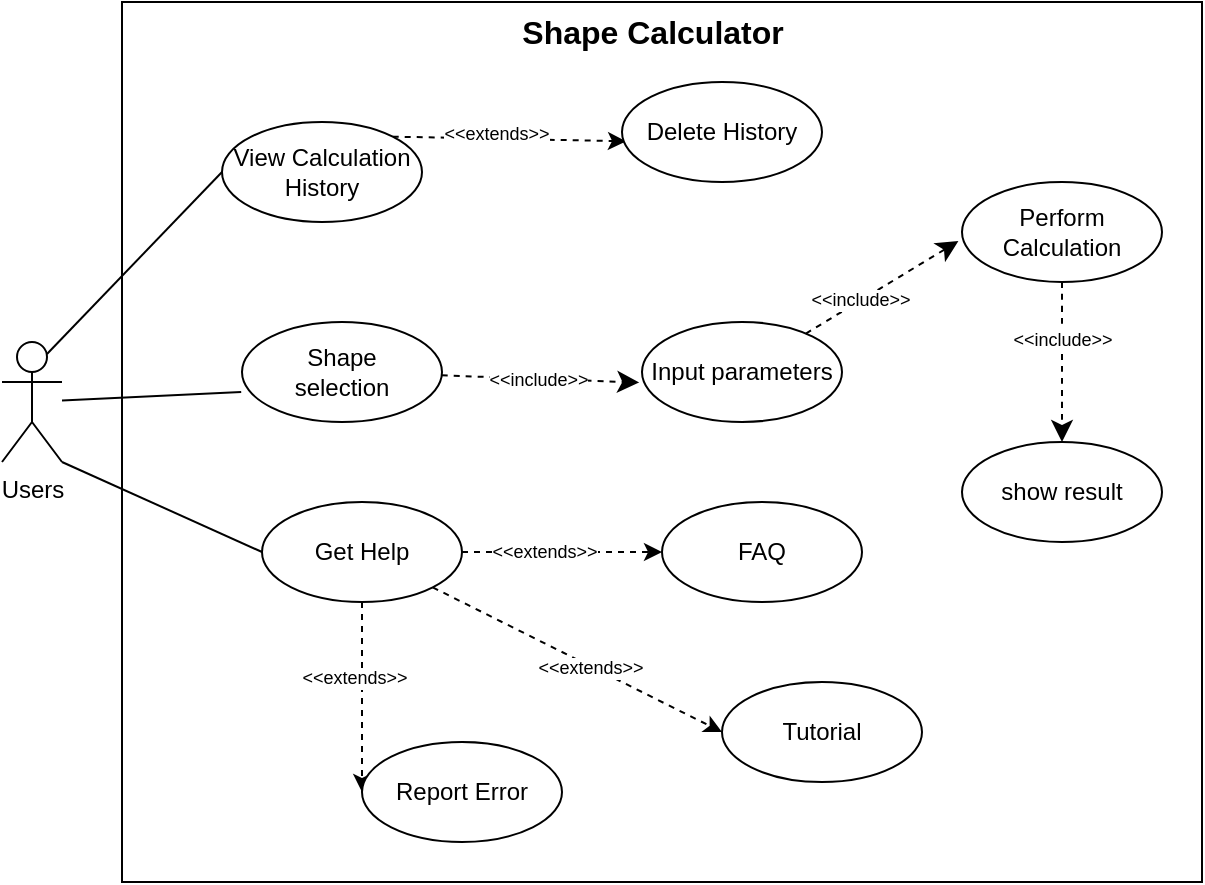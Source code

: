<mxfile version="24.3.1" type="github">
  <diagram name="Page-1" id="t4HRLm75Le_mxX46TRCD">
    <mxGraphModel dx="819" dy="470" grid="1" gridSize="10" guides="1" tooltips="1" connect="1" arrows="1" fold="1" page="1" pageScale="1" pageWidth="850" pageHeight="1100" math="0" shadow="0">
      <root>
        <mxCell id="0" />
        <mxCell id="1" parent="0" />
        <mxCell id="SE2qRpJzuq0Dq6JYVyxK-28" value="" style="rounded=0;whiteSpace=wrap;html=1;fillColor=none;movable=1;resizable=1;rotatable=1;deletable=1;editable=1;locked=0;connectable=1;" parent="1" vertex="1">
          <mxGeometry x="110" y="110" width="540" height="440" as="geometry" />
        </mxCell>
        <mxCell id="yEffb6zgSFN-hBcuX7Nb-13" style="rounded=0;orthogonalLoop=1;jettySize=auto;html=1;exitX=0.75;exitY=0.1;exitDx=0;exitDy=0;exitPerimeter=0;entryX=0;entryY=0.5;entryDx=0;entryDy=0;endArrow=none;endFill=0;" parent="1" source="yEffb6zgSFN-hBcuX7Nb-1" target="yEffb6zgSFN-hBcuX7Nb-4" edge="1">
          <mxGeometry relative="1" as="geometry" />
        </mxCell>
        <mxCell id="yEffb6zgSFN-hBcuX7Nb-14" style="rounded=0;orthogonalLoop=1;jettySize=auto;html=1;exitX=1;exitY=1;exitDx=0;exitDy=0;exitPerimeter=0;entryX=0;entryY=0.5;entryDx=0;entryDy=0;endArrow=none;endFill=0;" parent="1" source="yEffb6zgSFN-hBcuX7Nb-1" target="yEffb6zgSFN-hBcuX7Nb-6" edge="1">
          <mxGeometry relative="1" as="geometry" />
        </mxCell>
        <mxCell id="yEffb6zgSFN-hBcuX7Nb-1" value="Users" style="shape=umlActor;verticalLabelPosition=bottom;verticalAlign=top;html=1;" parent="1" vertex="1">
          <mxGeometry x="50" y="280" width="30" height="60" as="geometry" />
        </mxCell>
        <mxCell id="yEffb6zgSFN-hBcuX7Nb-3" value="Perform Calculation" style="ellipse;whiteSpace=wrap;html=1;" parent="1" vertex="1">
          <mxGeometry x="530" y="200" width="100" height="50" as="geometry" />
        </mxCell>
        <mxCell id="yEffb6zgSFN-hBcuX7Nb-15" style="rounded=0;orthogonalLoop=1;jettySize=auto;html=1;exitX=1;exitY=0;exitDx=0;exitDy=0;dashed=1;entryX=0.02;entryY=0.593;entryDx=0;entryDy=0;entryPerimeter=0;" parent="1" source="yEffb6zgSFN-hBcuX7Nb-4" target="yEffb6zgSFN-hBcuX7Nb-5" edge="1">
          <mxGeometry relative="1" as="geometry">
            <mxPoint x="420" y="140" as="targetPoint" />
          </mxGeometry>
        </mxCell>
        <mxCell id="yEffb6zgSFN-hBcuX7Nb-18" value="&amp;lt;&amp;lt;extends&amp;gt;&amp;gt;" style="edgeLabel;html=1;align=center;verticalAlign=middle;resizable=0;points=[];fontSize=9;" parent="yEffb6zgSFN-hBcuX7Nb-15" vertex="1" connectable="0">
          <mxGeometry x="-0.355" relative="1" as="geometry">
            <mxPoint x="14" y="-2" as="offset" />
          </mxGeometry>
        </mxCell>
        <mxCell id="yEffb6zgSFN-hBcuX7Nb-4" value="View Calculation History" style="ellipse;whiteSpace=wrap;html=1;" parent="1" vertex="1">
          <mxGeometry x="160" y="170" width="100" height="50" as="geometry" />
        </mxCell>
        <mxCell id="yEffb6zgSFN-hBcuX7Nb-5" value="Delete History" style="ellipse;whiteSpace=wrap;html=1;" parent="1" vertex="1">
          <mxGeometry x="360" y="150" width="100" height="50" as="geometry" />
        </mxCell>
        <mxCell id="yEffb6zgSFN-hBcuX7Nb-16" style="rounded=0;orthogonalLoop=1;jettySize=auto;html=1;exitX=1;exitY=0.5;exitDx=0;exitDy=0;entryX=0;entryY=0.5;entryDx=0;entryDy=0;dashed=1;" parent="1" source="yEffb6zgSFN-hBcuX7Nb-6" target="yEffb6zgSFN-hBcuX7Nb-7" edge="1">
          <mxGeometry relative="1" as="geometry" />
        </mxCell>
        <mxCell id="yEffb6zgSFN-hBcuX7Nb-19" value="&amp;lt;&amp;lt;extends&amp;gt;&amp;gt;" style="edgeLabel;html=1;align=center;verticalAlign=middle;resizable=0;points=[];fontSize=9;" parent="yEffb6zgSFN-hBcuX7Nb-16" vertex="1" connectable="0">
          <mxGeometry x="0.193" y="-2" relative="1" as="geometry">
            <mxPoint x="-19" y="-2" as="offset" />
          </mxGeometry>
        </mxCell>
        <mxCell id="yEffb6zgSFN-hBcuX7Nb-17" style="rounded=0;orthogonalLoop=1;jettySize=auto;html=1;exitX=1;exitY=1;exitDx=0;exitDy=0;entryX=0;entryY=0.5;entryDx=0;entryDy=0;dashed=1;" parent="1" source="yEffb6zgSFN-hBcuX7Nb-6" target="yEffb6zgSFN-hBcuX7Nb-8" edge="1">
          <mxGeometry relative="1" as="geometry" />
        </mxCell>
        <mxCell id="yEffb6zgSFN-hBcuX7Nb-20" value="&amp;lt;&amp;lt;extends&amp;gt;&amp;gt;" style="edgeLabel;html=1;align=center;verticalAlign=middle;resizable=0;points=[];fontSize=9;" parent="yEffb6zgSFN-hBcuX7Nb-17" vertex="1" connectable="0">
          <mxGeometry x="0.094" y="-1" relative="1" as="geometry">
            <mxPoint as="offset" />
          </mxGeometry>
        </mxCell>
        <mxCell id="yEffb6zgSFN-hBcuX7Nb-22" style="rounded=0;orthogonalLoop=1;jettySize=auto;html=1;exitX=0.5;exitY=1;exitDx=0;exitDy=0;entryX=0;entryY=0.5;entryDx=0;entryDy=0;dashed=1;" parent="1" source="yEffb6zgSFN-hBcuX7Nb-6" target="yEffb6zgSFN-hBcuX7Nb-21" edge="1">
          <mxGeometry relative="1" as="geometry" />
        </mxCell>
        <mxCell id="yEffb6zgSFN-hBcuX7Nb-23" value="&amp;lt;&amp;lt;extends&amp;gt;&amp;gt;" style="edgeLabel;html=1;align=center;verticalAlign=middle;resizable=0;points=[];fontSize=9;" parent="yEffb6zgSFN-hBcuX7Nb-22" vertex="1" connectable="0">
          <mxGeometry x="-0.2" y="-4" relative="1" as="geometry">
            <mxPoint as="offset" />
          </mxGeometry>
        </mxCell>
        <mxCell id="yEffb6zgSFN-hBcuX7Nb-6" value="Get Help" style="ellipse;whiteSpace=wrap;html=1;" parent="1" vertex="1">
          <mxGeometry x="180" y="360" width="100" height="50" as="geometry" />
        </mxCell>
        <mxCell id="yEffb6zgSFN-hBcuX7Nb-7" value="FAQ" style="ellipse;whiteSpace=wrap;html=1;" parent="1" vertex="1">
          <mxGeometry x="380" y="360" width="100" height="50" as="geometry" />
        </mxCell>
        <mxCell id="yEffb6zgSFN-hBcuX7Nb-8" value="Tutorial" style="ellipse;whiteSpace=wrap;html=1;" parent="1" vertex="1">
          <mxGeometry x="410" y="450" width="100" height="50" as="geometry" />
        </mxCell>
        <mxCell id="yEffb6zgSFN-hBcuX7Nb-21" value="Report Error" style="ellipse;whiteSpace=wrap;html=1;" parent="1" vertex="1">
          <mxGeometry x="230" y="480" width="100" height="50" as="geometry" />
        </mxCell>
        <mxCell id="SE2qRpJzuq0Dq6JYVyxK-18" style="edgeStyle=none;curved=1;rounded=0;orthogonalLoop=1;jettySize=auto;html=1;entryX=-0.018;entryY=0.591;entryDx=0;entryDy=0;entryPerimeter=0;fontSize=12;startSize=8;endSize=8;dashed=1;" parent="1" source="SE2qRpJzuq0Dq6JYVyxK-21" target="yEffb6zgSFN-hBcuX7Nb-3" edge="1">
          <mxGeometry relative="1" as="geometry" />
        </mxCell>
        <mxCell id="SE2qRpJzuq0Dq6JYVyxK-24" value="&amp;lt;&amp;lt;include&amp;gt;&amp;gt;" style="edgeLabel;html=1;align=center;verticalAlign=middle;resizable=0;points=[];fontSize=9;" parent="SE2qRpJzuq0Dq6JYVyxK-18" vertex="1" connectable="0">
          <mxGeometry x="-0.279" y="1" relative="1" as="geometry">
            <mxPoint as="offset" />
          </mxGeometry>
        </mxCell>
        <mxCell id="SE2qRpJzuq0Dq6JYVyxK-20" value="" style="edgeStyle=none;curved=1;rounded=0;orthogonalLoop=1;jettySize=auto;html=1;entryX=-0.004;entryY=0.7;entryDx=0;entryDy=0;entryPerimeter=0;fontSize=12;startSize=8;endSize=8;endArrow=none;endFill=0;" parent="1" source="yEffb6zgSFN-hBcuX7Nb-1" target="SE2qRpJzuq0Dq6JYVyxK-19" edge="1">
          <mxGeometry relative="1" as="geometry">
            <mxPoint x="120" y="309" as="sourcePoint" />
            <mxPoint x="375" y="295" as="targetPoint" />
          </mxGeometry>
        </mxCell>
        <mxCell id="SE2qRpJzuq0Dq6JYVyxK-19" value="Shape&lt;div&gt;selection&lt;/div&gt;" style="ellipse;whiteSpace=wrap;html=1;" parent="1" vertex="1">
          <mxGeometry x="170" y="270" width="100" height="50" as="geometry" />
        </mxCell>
        <mxCell id="SE2qRpJzuq0Dq6JYVyxK-22" value="" style="edgeStyle=none;curved=1;rounded=0;orthogonalLoop=1;jettySize=auto;html=1;entryX=-0.014;entryY=0.605;entryDx=0;entryDy=0;entryPerimeter=0;fontSize=12;startSize=8;endSize=8;dashed=1;" parent="1" source="SE2qRpJzuq0Dq6JYVyxK-19" target="SE2qRpJzuq0Dq6JYVyxK-21" edge="1">
          <mxGeometry relative="1" as="geometry">
            <mxPoint x="270" y="294" as="sourcePoint" />
            <mxPoint x="470" y="290" as="targetPoint" />
          </mxGeometry>
        </mxCell>
        <mxCell id="SE2qRpJzuq0Dq6JYVyxK-23" value="&amp;lt;&amp;lt;include&amp;gt;&amp;gt;" style="edgeLabel;html=1;align=center;verticalAlign=middle;resizable=0;points=[];fontSize=9;" parent="SE2qRpJzuq0Dq6JYVyxK-22" vertex="1" connectable="0">
          <mxGeometry x="-0.245" y="-1" relative="1" as="geometry">
            <mxPoint x="10" as="offset" />
          </mxGeometry>
        </mxCell>
        <mxCell id="SE2qRpJzuq0Dq6JYVyxK-21" value="Input parameters" style="ellipse;whiteSpace=wrap;html=1;" parent="1" vertex="1">
          <mxGeometry x="370" y="270" width="100" height="50" as="geometry" />
        </mxCell>
        <mxCell id="SE2qRpJzuq0Dq6JYVyxK-25" value="show result" style="ellipse;whiteSpace=wrap;html=1;" parent="1" vertex="1">
          <mxGeometry x="530" y="330" width="100" height="50" as="geometry" />
        </mxCell>
        <mxCell id="SE2qRpJzuq0Dq6JYVyxK-26" style="edgeStyle=none;curved=1;rounded=0;orthogonalLoop=1;jettySize=auto;html=1;entryX=0.5;entryY=0;entryDx=0;entryDy=0;fontSize=12;startSize=8;endSize=8;dashed=1;" parent="1" source="yEffb6zgSFN-hBcuX7Nb-3" target="SE2qRpJzuq0Dq6JYVyxK-25" edge="1">
          <mxGeometry relative="1" as="geometry" />
        </mxCell>
        <mxCell id="SE2qRpJzuq0Dq6JYVyxK-27" value="&amp;lt;&amp;lt;include&amp;gt;&amp;gt;" style="edgeLabel;html=1;align=center;verticalAlign=middle;resizable=0;points=[];fontSize=9;" parent="SE2qRpJzuq0Dq6JYVyxK-26" vertex="1" connectable="0">
          <mxGeometry x="-0.287" relative="1" as="geometry">
            <mxPoint as="offset" />
          </mxGeometry>
        </mxCell>
        <mxCell id="wsUY2CuCwgpk7COCoHRM-1" value="Shape Calculator" style="text;html=1;align=center;verticalAlign=middle;resizable=0;points=[];autosize=1;strokeColor=none;fillColor=none;fontSize=16;fontStyle=1" vertex="1" parent="1">
          <mxGeometry x="300" y="110" width="150" height="30" as="geometry" />
        </mxCell>
      </root>
    </mxGraphModel>
  </diagram>
</mxfile>
